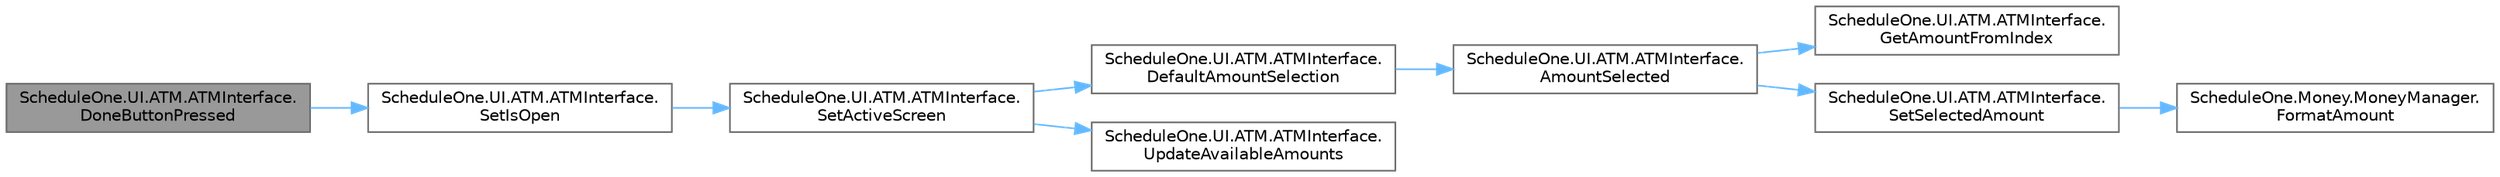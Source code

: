 digraph "ScheduleOne.UI.ATM.ATMInterface.DoneButtonPressed"
{
 // LATEX_PDF_SIZE
  bgcolor="transparent";
  edge [fontname=Helvetica,fontsize=10,labelfontname=Helvetica,labelfontsize=10];
  node [fontname=Helvetica,fontsize=10,shape=box,height=0.2,width=0.4];
  rankdir="LR";
  Node1 [id="Node000001",label="ScheduleOne.UI.ATM.ATMInterface.\lDoneButtonPressed",height=0.2,width=0.4,color="gray40", fillcolor="grey60", style="filled", fontcolor="black",tooltip=" "];
  Node1 -> Node2 [id="edge1_Node000001_Node000002",color="steelblue1",style="solid",tooltip=" "];
  Node2 [id="Node000002",label="ScheduleOne.UI.ATM.ATMInterface.\lSetIsOpen",height=0.2,width=0.4,color="grey40", fillcolor="white", style="filled",URL="$class_schedule_one_1_1_u_i_1_1_a_t_m_1_1_a_t_m_interface.html#a20c83f5d4acd30c7b7c760076930abc4",tooltip=" "];
  Node2 -> Node3 [id="edge2_Node000002_Node000003",color="steelblue1",style="solid",tooltip=" "];
  Node3 [id="Node000003",label="ScheduleOne.UI.ATM.ATMInterface.\lSetActiveScreen",height=0.2,width=0.4,color="grey40", fillcolor="white", style="filled",URL="$class_schedule_one_1_1_u_i_1_1_a_t_m_1_1_a_t_m_interface.html#a08c914f3cdae61ea4e856124950c38c0",tooltip=" "];
  Node3 -> Node4 [id="edge3_Node000003_Node000004",color="steelblue1",style="solid",tooltip=" "];
  Node4 [id="Node000004",label="ScheduleOne.UI.ATM.ATMInterface.\lDefaultAmountSelection",height=0.2,width=0.4,color="grey40", fillcolor="white", style="filled",URL="$class_schedule_one_1_1_u_i_1_1_a_t_m_1_1_a_t_m_interface.html#ad56fc7d79b2c3511e535450a62710043",tooltip=" "];
  Node4 -> Node5 [id="edge4_Node000004_Node000005",color="steelblue1",style="solid",tooltip=" "];
  Node5 [id="Node000005",label="ScheduleOne.UI.ATM.ATMInterface.\lAmountSelected",height=0.2,width=0.4,color="grey40", fillcolor="white", style="filled",URL="$class_schedule_one_1_1_u_i_1_1_a_t_m_1_1_a_t_m_interface.html#aadcd224129b69af9e5b5b9b677e630e0",tooltip=" "];
  Node5 -> Node6 [id="edge5_Node000005_Node000006",color="steelblue1",style="solid",tooltip=" "];
  Node6 [id="Node000006",label="ScheduleOne.UI.ATM.ATMInterface.\lGetAmountFromIndex",height=0.2,width=0.4,color="grey40", fillcolor="white", style="filled",URL="$class_schedule_one_1_1_u_i_1_1_a_t_m_1_1_a_t_m_interface.html#a487245787898d124245b3cc586dff547",tooltip=" "];
  Node5 -> Node7 [id="edge6_Node000005_Node000007",color="steelblue1",style="solid",tooltip=" "];
  Node7 [id="Node000007",label="ScheduleOne.UI.ATM.ATMInterface.\lSetSelectedAmount",height=0.2,width=0.4,color="grey40", fillcolor="white", style="filled",URL="$class_schedule_one_1_1_u_i_1_1_a_t_m_1_1_a_t_m_interface.html#ab078300d51262af3ce98f0892b64c07d",tooltip=" "];
  Node7 -> Node8 [id="edge7_Node000007_Node000008",color="steelblue1",style="solid",tooltip=" "];
  Node8 [id="Node000008",label="ScheduleOne.Money.MoneyManager.\lFormatAmount",height=0.2,width=0.4,color="grey40", fillcolor="white", style="filled",URL="$class_schedule_one_1_1_money_1_1_money_manager.html#a78b4073a7950bbf638996b8e16ac18e5",tooltip=" "];
  Node3 -> Node9 [id="edge8_Node000003_Node000009",color="steelblue1",style="solid",tooltip=" "];
  Node9 [id="Node000009",label="ScheduleOne.UI.ATM.ATMInterface.\lUpdateAvailableAmounts",height=0.2,width=0.4,color="grey40", fillcolor="white", style="filled",URL="$class_schedule_one_1_1_u_i_1_1_a_t_m_1_1_a_t_m_interface.html#a6e5437887a6f77148dba4ad0f43ad0d9",tooltip=" "];
}
